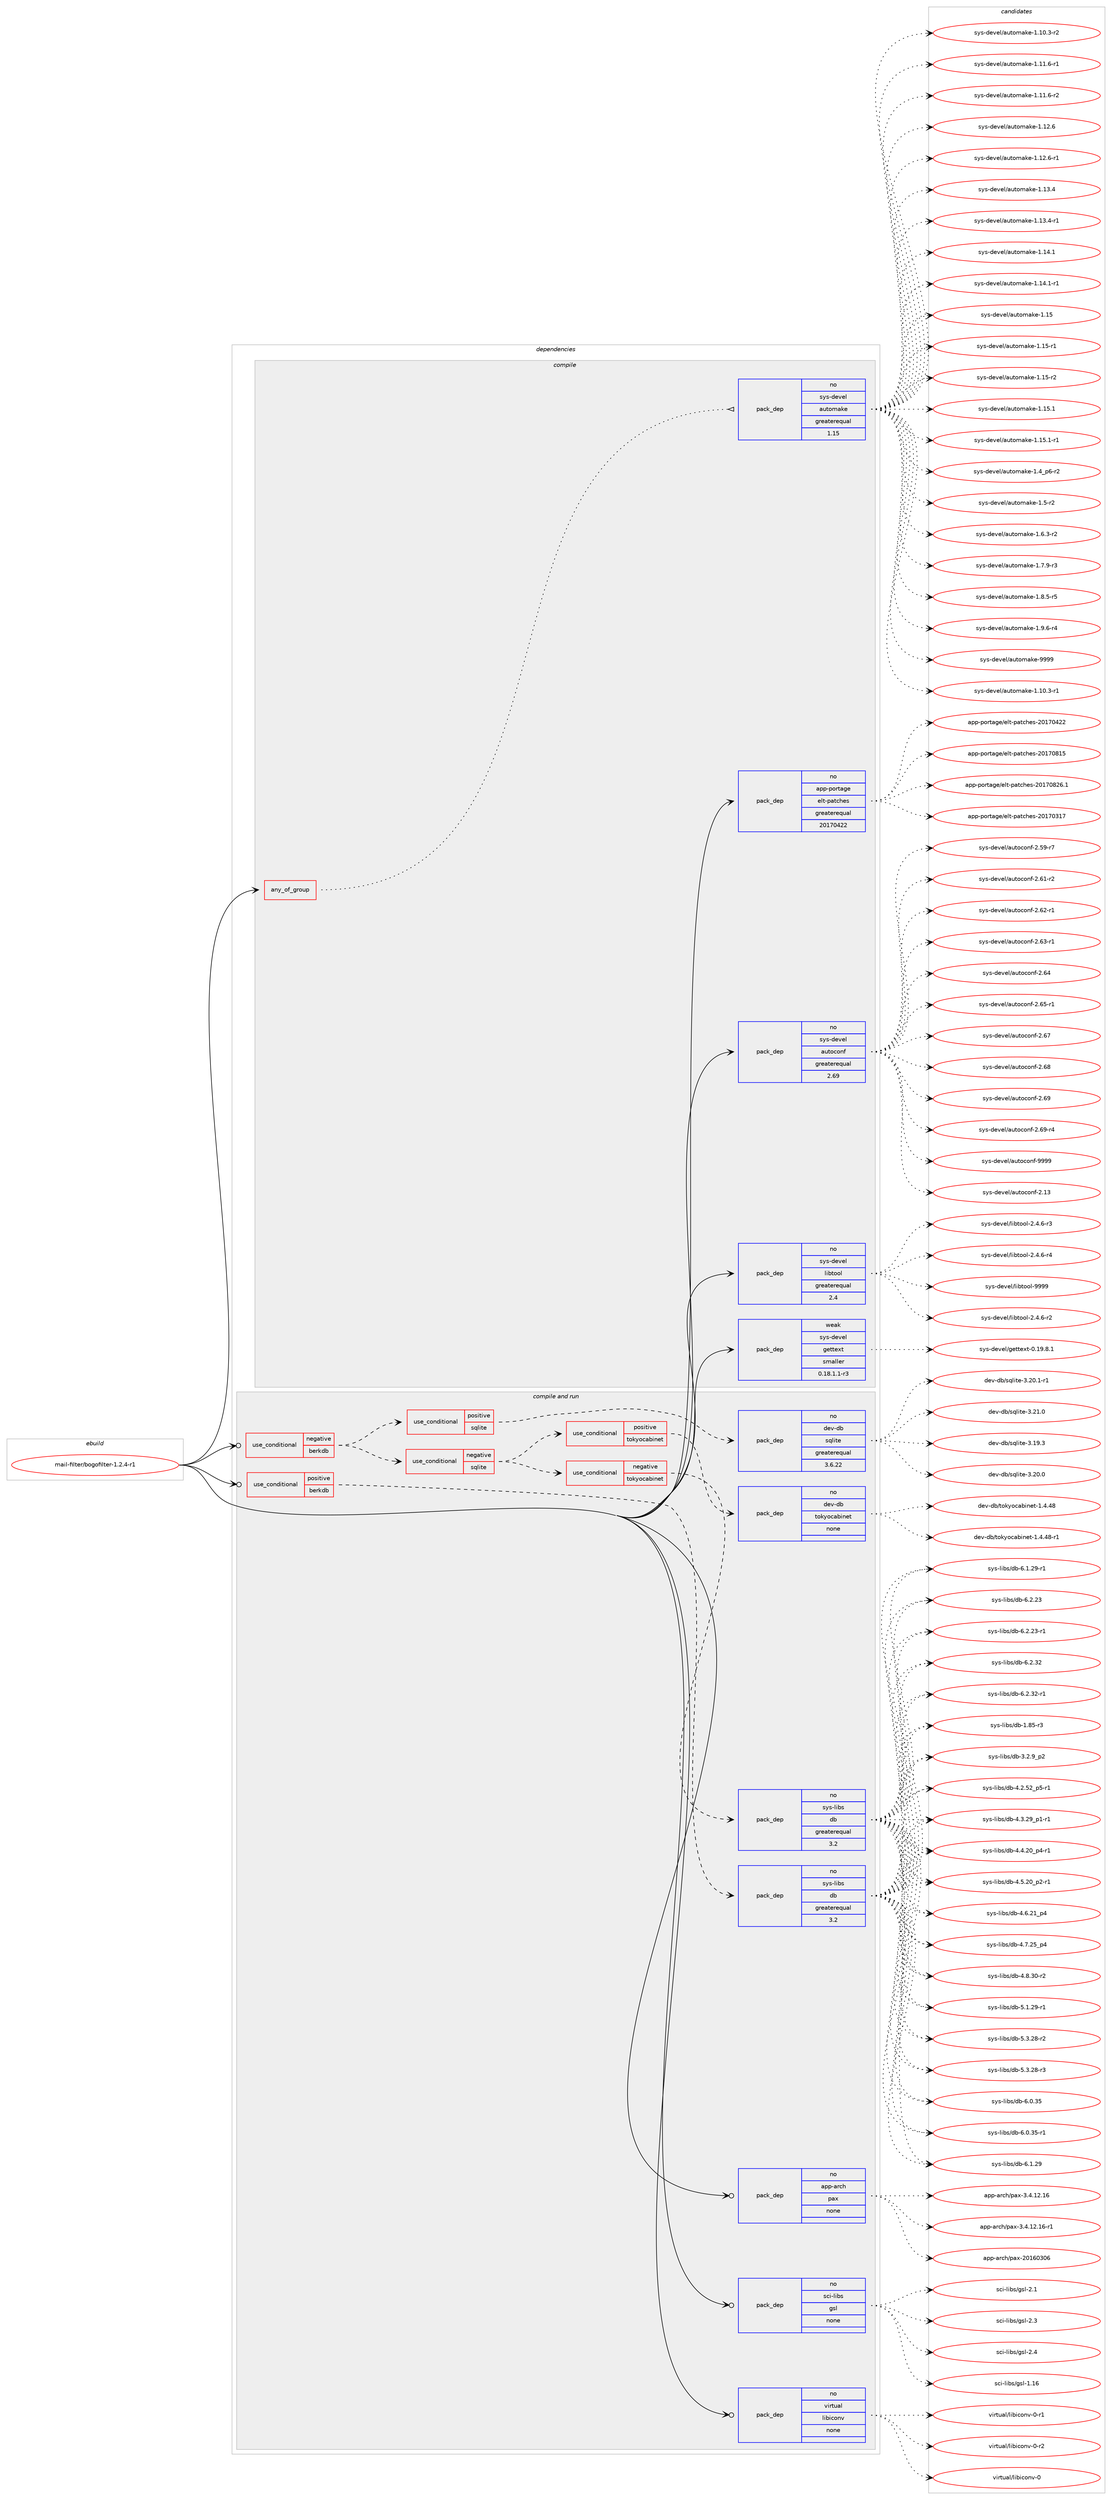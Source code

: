 digraph prolog {

# *************
# Graph options
# *************

newrank=true;
concentrate=true;
compound=true;
graph [rankdir=LR,fontname=Helvetica,fontsize=10,ranksep=1.5];#, ranksep=2.5, nodesep=0.2];
edge  [arrowhead=vee];
node  [fontname=Helvetica,fontsize=10];

# **********
# The ebuild
# **********

subgraph cluster_leftcol {
color=gray;
rank=same;
label=<<i>ebuild</i>>;
id [label="mail-filter/bogofilter-1.2.4-r1", color=red, width=4, href="../mail-filter/bogofilter-1.2.4-r1.svg"];
}

# ****************
# The dependencies
# ****************

subgraph cluster_midcol {
color=gray;
label=<<i>dependencies</i>>;
subgraph cluster_compile {
fillcolor="#eeeeee";
style=filled;
label=<<i>compile</i>>;
subgraph any5007 {
dependency342381 [label=<<TABLE BORDER="0" CELLBORDER="1" CELLSPACING="0" CELLPADDING="4"><TR><TD CELLPADDING="10">any_of_group</TD></TR></TABLE>>, shape=none, color=red];subgraph pack251775 {
dependency342382 [label=<<TABLE BORDER="0" CELLBORDER="1" CELLSPACING="0" CELLPADDING="4" WIDTH="220"><TR><TD ROWSPAN="6" CELLPADDING="30">pack_dep</TD></TR><TR><TD WIDTH="110">no</TD></TR><TR><TD>sys-devel</TD></TR><TR><TD>automake</TD></TR><TR><TD>greaterequal</TD></TR><TR><TD>1.15</TD></TR></TABLE>>, shape=none, color=blue];
}
dependency342381:e -> dependency342382:w [weight=20,style="dotted",arrowhead="oinv"];
}
id:e -> dependency342381:w [weight=20,style="solid",arrowhead="vee"];
subgraph pack251776 {
dependency342383 [label=<<TABLE BORDER="0" CELLBORDER="1" CELLSPACING="0" CELLPADDING="4" WIDTH="220"><TR><TD ROWSPAN="6" CELLPADDING="30">pack_dep</TD></TR><TR><TD WIDTH="110">no</TD></TR><TR><TD>app-portage</TD></TR><TR><TD>elt-patches</TD></TR><TR><TD>greaterequal</TD></TR><TR><TD>20170422</TD></TR></TABLE>>, shape=none, color=blue];
}
id:e -> dependency342383:w [weight=20,style="solid",arrowhead="vee"];
subgraph pack251777 {
dependency342384 [label=<<TABLE BORDER="0" CELLBORDER="1" CELLSPACING="0" CELLPADDING="4" WIDTH="220"><TR><TD ROWSPAN="6" CELLPADDING="30">pack_dep</TD></TR><TR><TD WIDTH="110">no</TD></TR><TR><TD>sys-devel</TD></TR><TR><TD>autoconf</TD></TR><TR><TD>greaterequal</TD></TR><TR><TD>2.69</TD></TR></TABLE>>, shape=none, color=blue];
}
id:e -> dependency342384:w [weight=20,style="solid",arrowhead="vee"];
subgraph pack251778 {
dependency342385 [label=<<TABLE BORDER="0" CELLBORDER="1" CELLSPACING="0" CELLPADDING="4" WIDTH="220"><TR><TD ROWSPAN="6" CELLPADDING="30">pack_dep</TD></TR><TR><TD WIDTH="110">no</TD></TR><TR><TD>sys-devel</TD></TR><TR><TD>libtool</TD></TR><TR><TD>greaterequal</TD></TR><TR><TD>2.4</TD></TR></TABLE>>, shape=none, color=blue];
}
id:e -> dependency342385:w [weight=20,style="solid",arrowhead="vee"];
subgraph pack251779 {
dependency342386 [label=<<TABLE BORDER="0" CELLBORDER="1" CELLSPACING="0" CELLPADDING="4" WIDTH="220"><TR><TD ROWSPAN="6" CELLPADDING="30">pack_dep</TD></TR><TR><TD WIDTH="110">weak</TD></TR><TR><TD>sys-devel</TD></TR><TR><TD>gettext</TD></TR><TR><TD>smaller</TD></TR><TR><TD>0.18.1.1-r3</TD></TR></TABLE>>, shape=none, color=blue];
}
id:e -> dependency342386:w [weight=20,style="solid",arrowhead="vee"];
}
subgraph cluster_compileandrun {
fillcolor="#eeeeee";
style=filled;
label=<<i>compile and run</i>>;
subgraph cond85498 {
dependency342387 [label=<<TABLE BORDER="0" CELLBORDER="1" CELLSPACING="0" CELLPADDING="4"><TR><TD ROWSPAN="3" CELLPADDING="10">use_conditional</TD></TR><TR><TD>negative</TD></TR><TR><TD>berkdb</TD></TR></TABLE>>, shape=none, color=red];
subgraph cond85499 {
dependency342388 [label=<<TABLE BORDER="0" CELLBORDER="1" CELLSPACING="0" CELLPADDING="4"><TR><TD ROWSPAN="3" CELLPADDING="10">use_conditional</TD></TR><TR><TD>positive</TD></TR><TR><TD>sqlite</TD></TR></TABLE>>, shape=none, color=red];
subgraph pack251780 {
dependency342389 [label=<<TABLE BORDER="0" CELLBORDER="1" CELLSPACING="0" CELLPADDING="4" WIDTH="220"><TR><TD ROWSPAN="6" CELLPADDING="30">pack_dep</TD></TR><TR><TD WIDTH="110">no</TD></TR><TR><TD>dev-db</TD></TR><TR><TD>sqlite</TD></TR><TR><TD>greaterequal</TD></TR><TR><TD>3.6.22</TD></TR></TABLE>>, shape=none, color=blue];
}
dependency342388:e -> dependency342389:w [weight=20,style="dashed",arrowhead="vee"];
}
dependency342387:e -> dependency342388:w [weight=20,style="dashed",arrowhead="vee"];
subgraph cond85500 {
dependency342390 [label=<<TABLE BORDER="0" CELLBORDER="1" CELLSPACING="0" CELLPADDING="4"><TR><TD ROWSPAN="3" CELLPADDING="10">use_conditional</TD></TR><TR><TD>negative</TD></TR><TR><TD>sqlite</TD></TR></TABLE>>, shape=none, color=red];
subgraph cond85501 {
dependency342391 [label=<<TABLE BORDER="0" CELLBORDER="1" CELLSPACING="0" CELLPADDING="4"><TR><TD ROWSPAN="3" CELLPADDING="10">use_conditional</TD></TR><TR><TD>positive</TD></TR><TR><TD>tokyocabinet</TD></TR></TABLE>>, shape=none, color=red];
subgraph pack251781 {
dependency342392 [label=<<TABLE BORDER="0" CELLBORDER="1" CELLSPACING="0" CELLPADDING="4" WIDTH="220"><TR><TD ROWSPAN="6" CELLPADDING="30">pack_dep</TD></TR><TR><TD WIDTH="110">no</TD></TR><TR><TD>dev-db</TD></TR><TR><TD>tokyocabinet</TD></TR><TR><TD>none</TD></TR><TR><TD></TD></TR></TABLE>>, shape=none, color=blue];
}
dependency342391:e -> dependency342392:w [weight=20,style="dashed",arrowhead="vee"];
}
dependency342390:e -> dependency342391:w [weight=20,style="dashed",arrowhead="vee"];
subgraph cond85502 {
dependency342393 [label=<<TABLE BORDER="0" CELLBORDER="1" CELLSPACING="0" CELLPADDING="4"><TR><TD ROWSPAN="3" CELLPADDING="10">use_conditional</TD></TR><TR><TD>negative</TD></TR><TR><TD>tokyocabinet</TD></TR></TABLE>>, shape=none, color=red];
subgraph pack251782 {
dependency342394 [label=<<TABLE BORDER="0" CELLBORDER="1" CELLSPACING="0" CELLPADDING="4" WIDTH="220"><TR><TD ROWSPAN="6" CELLPADDING="30">pack_dep</TD></TR><TR><TD WIDTH="110">no</TD></TR><TR><TD>sys-libs</TD></TR><TR><TD>db</TD></TR><TR><TD>greaterequal</TD></TR><TR><TD>3.2</TD></TR></TABLE>>, shape=none, color=blue];
}
dependency342393:e -> dependency342394:w [weight=20,style="dashed",arrowhead="vee"];
}
dependency342390:e -> dependency342393:w [weight=20,style="dashed",arrowhead="vee"];
}
dependency342387:e -> dependency342390:w [weight=20,style="dashed",arrowhead="vee"];
}
id:e -> dependency342387:w [weight=20,style="solid",arrowhead="odotvee"];
subgraph cond85503 {
dependency342395 [label=<<TABLE BORDER="0" CELLBORDER="1" CELLSPACING="0" CELLPADDING="4"><TR><TD ROWSPAN="3" CELLPADDING="10">use_conditional</TD></TR><TR><TD>positive</TD></TR><TR><TD>berkdb</TD></TR></TABLE>>, shape=none, color=red];
subgraph pack251783 {
dependency342396 [label=<<TABLE BORDER="0" CELLBORDER="1" CELLSPACING="0" CELLPADDING="4" WIDTH="220"><TR><TD ROWSPAN="6" CELLPADDING="30">pack_dep</TD></TR><TR><TD WIDTH="110">no</TD></TR><TR><TD>sys-libs</TD></TR><TR><TD>db</TD></TR><TR><TD>greaterequal</TD></TR><TR><TD>3.2</TD></TR></TABLE>>, shape=none, color=blue];
}
dependency342395:e -> dependency342396:w [weight=20,style="dashed",arrowhead="vee"];
}
id:e -> dependency342395:w [weight=20,style="solid",arrowhead="odotvee"];
subgraph pack251784 {
dependency342397 [label=<<TABLE BORDER="0" CELLBORDER="1" CELLSPACING="0" CELLPADDING="4" WIDTH="220"><TR><TD ROWSPAN="6" CELLPADDING="30">pack_dep</TD></TR><TR><TD WIDTH="110">no</TD></TR><TR><TD>app-arch</TD></TR><TR><TD>pax</TD></TR><TR><TD>none</TD></TR><TR><TD></TD></TR></TABLE>>, shape=none, color=blue];
}
id:e -> dependency342397:w [weight=20,style="solid",arrowhead="odotvee"];
subgraph pack251785 {
dependency342398 [label=<<TABLE BORDER="0" CELLBORDER="1" CELLSPACING="0" CELLPADDING="4" WIDTH="220"><TR><TD ROWSPAN="6" CELLPADDING="30">pack_dep</TD></TR><TR><TD WIDTH="110">no</TD></TR><TR><TD>sci-libs</TD></TR><TR><TD>gsl</TD></TR><TR><TD>none</TD></TR><TR><TD></TD></TR></TABLE>>, shape=none, color=blue];
}
id:e -> dependency342398:w [weight=20,style="solid",arrowhead="odotvee"];
subgraph pack251786 {
dependency342399 [label=<<TABLE BORDER="0" CELLBORDER="1" CELLSPACING="0" CELLPADDING="4" WIDTH="220"><TR><TD ROWSPAN="6" CELLPADDING="30">pack_dep</TD></TR><TR><TD WIDTH="110">no</TD></TR><TR><TD>virtual</TD></TR><TR><TD>libiconv</TD></TR><TR><TD>none</TD></TR><TR><TD></TD></TR></TABLE>>, shape=none, color=blue];
}
id:e -> dependency342399:w [weight=20,style="solid",arrowhead="odotvee"];
}
subgraph cluster_run {
fillcolor="#eeeeee";
style=filled;
label=<<i>run</i>>;
}
}

# **************
# The candidates
# **************

subgraph cluster_choices {
rank=same;
color=gray;
label=<<i>candidates</i>>;

subgraph choice251775 {
color=black;
nodesep=1;
choice11512111545100101118101108479711711611110997107101454946494846514511449 [label="sys-devel/automake-1.10.3-r1", color=red, width=4,href="../sys-devel/automake-1.10.3-r1.svg"];
choice11512111545100101118101108479711711611110997107101454946494846514511450 [label="sys-devel/automake-1.10.3-r2", color=red, width=4,href="../sys-devel/automake-1.10.3-r2.svg"];
choice11512111545100101118101108479711711611110997107101454946494946544511449 [label="sys-devel/automake-1.11.6-r1", color=red, width=4,href="../sys-devel/automake-1.11.6-r1.svg"];
choice11512111545100101118101108479711711611110997107101454946494946544511450 [label="sys-devel/automake-1.11.6-r2", color=red, width=4,href="../sys-devel/automake-1.11.6-r2.svg"];
choice1151211154510010111810110847971171161111099710710145494649504654 [label="sys-devel/automake-1.12.6", color=red, width=4,href="../sys-devel/automake-1.12.6.svg"];
choice11512111545100101118101108479711711611110997107101454946495046544511449 [label="sys-devel/automake-1.12.6-r1", color=red, width=4,href="../sys-devel/automake-1.12.6-r1.svg"];
choice1151211154510010111810110847971171161111099710710145494649514652 [label="sys-devel/automake-1.13.4", color=red, width=4,href="../sys-devel/automake-1.13.4.svg"];
choice11512111545100101118101108479711711611110997107101454946495146524511449 [label="sys-devel/automake-1.13.4-r1", color=red, width=4,href="../sys-devel/automake-1.13.4-r1.svg"];
choice1151211154510010111810110847971171161111099710710145494649524649 [label="sys-devel/automake-1.14.1", color=red, width=4,href="../sys-devel/automake-1.14.1.svg"];
choice11512111545100101118101108479711711611110997107101454946495246494511449 [label="sys-devel/automake-1.14.1-r1", color=red, width=4,href="../sys-devel/automake-1.14.1-r1.svg"];
choice115121115451001011181011084797117116111109971071014549464953 [label="sys-devel/automake-1.15", color=red, width=4,href="../sys-devel/automake-1.15.svg"];
choice1151211154510010111810110847971171161111099710710145494649534511449 [label="sys-devel/automake-1.15-r1", color=red, width=4,href="../sys-devel/automake-1.15-r1.svg"];
choice1151211154510010111810110847971171161111099710710145494649534511450 [label="sys-devel/automake-1.15-r2", color=red, width=4,href="../sys-devel/automake-1.15-r2.svg"];
choice1151211154510010111810110847971171161111099710710145494649534649 [label="sys-devel/automake-1.15.1", color=red, width=4,href="../sys-devel/automake-1.15.1.svg"];
choice11512111545100101118101108479711711611110997107101454946495346494511449 [label="sys-devel/automake-1.15.1-r1", color=red, width=4,href="../sys-devel/automake-1.15.1-r1.svg"];
choice115121115451001011181011084797117116111109971071014549465295112544511450 [label="sys-devel/automake-1.4_p6-r2", color=red, width=4,href="../sys-devel/automake-1.4_p6-r2.svg"];
choice11512111545100101118101108479711711611110997107101454946534511450 [label="sys-devel/automake-1.5-r2", color=red, width=4,href="../sys-devel/automake-1.5-r2.svg"];
choice115121115451001011181011084797117116111109971071014549465446514511450 [label="sys-devel/automake-1.6.3-r2", color=red, width=4,href="../sys-devel/automake-1.6.3-r2.svg"];
choice115121115451001011181011084797117116111109971071014549465546574511451 [label="sys-devel/automake-1.7.9-r3", color=red, width=4,href="../sys-devel/automake-1.7.9-r3.svg"];
choice115121115451001011181011084797117116111109971071014549465646534511453 [label="sys-devel/automake-1.8.5-r5", color=red, width=4,href="../sys-devel/automake-1.8.5-r5.svg"];
choice115121115451001011181011084797117116111109971071014549465746544511452 [label="sys-devel/automake-1.9.6-r4", color=red, width=4,href="../sys-devel/automake-1.9.6-r4.svg"];
choice115121115451001011181011084797117116111109971071014557575757 [label="sys-devel/automake-9999", color=red, width=4,href="../sys-devel/automake-9999.svg"];
dependency342382:e -> choice11512111545100101118101108479711711611110997107101454946494846514511449:w [style=dotted,weight="100"];
dependency342382:e -> choice11512111545100101118101108479711711611110997107101454946494846514511450:w [style=dotted,weight="100"];
dependency342382:e -> choice11512111545100101118101108479711711611110997107101454946494946544511449:w [style=dotted,weight="100"];
dependency342382:e -> choice11512111545100101118101108479711711611110997107101454946494946544511450:w [style=dotted,weight="100"];
dependency342382:e -> choice1151211154510010111810110847971171161111099710710145494649504654:w [style=dotted,weight="100"];
dependency342382:e -> choice11512111545100101118101108479711711611110997107101454946495046544511449:w [style=dotted,weight="100"];
dependency342382:e -> choice1151211154510010111810110847971171161111099710710145494649514652:w [style=dotted,weight="100"];
dependency342382:e -> choice11512111545100101118101108479711711611110997107101454946495146524511449:w [style=dotted,weight="100"];
dependency342382:e -> choice1151211154510010111810110847971171161111099710710145494649524649:w [style=dotted,weight="100"];
dependency342382:e -> choice11512111545100101118101108479711711611110997107101454946495246494511449:w [style=dotted,weight="100"];
dependency342382:e -> choice115121115451001011181011084797117116111109971071014549464953:w [style=dotted,weight="100"];
dependency342382:e -> choice1151211154510010111810110847971171161111099710710145494649534511449:w [style=dotted,weight="100"];
dependency342382:e -> choice1151211154510010111810110847971171161111099710710145494649534511450:w [style=dotted,weight="100"];
dependency342382:e -> choice1151211154510010111810110847971171161111099710710145494649534649:w [style=dotted,weight="100"];
dependency342382:e -> choice11512111545100101118101108479711711611110997107101454946495346494511449:w [style=dotted,weight="100"];
dependency342382:e -> choice115121115451001011181011084797117116111109971071014549465295112544511450:w [style=dotted,weight="100"];
dependency342382:e -> choice11512111545100101118101108479711711611110997107101454946534511450:w [style=dotted,weight="100"];
dependency342382:e -> choice115121115451001011181011084797117116111109971071014549465446514511450:w [style=dotted,weight="100"];
dependency342382:e -> choice115121115451001011181011084797117116111109971071014549465546574511451:w [style=dotted,weight="100"];
dependency342382:e -> choice115121115451001011181011084797117116111109971071014549465646534511453:w [style=dotted,weight="100"];
dependency342382:e -> choice115121115451001011181011084797117116111109971071014549465746544511452:w [style=dotted,weight="100"];
dependency342382:e -> choice115121115451001011181011084797117116111109971071014557575757:w [style=dotted,weight="100"];
}
subgraph choice251776 {
color=black;
nodesep=1;
choice97112112451121111141169710310147101108116451129711699104101115455048495548514955 [label="app-portage/elt-patches-20170317", color=red, width=4,href="../app-portage/elt-patches-20170317.svg"];
choice97112112451121111141169710310147101108116451129711699104101115455048495548525050 [label="app-portage/elt-patches-20170422", color=red, width=4,href="../app-portage/elt-patches-20170422.svg"];
choice97112112451121111141169710310147101108116451129711699104101115455048495548564953 [label="app-portage/elt-patches-20170815", color=red, width=4,href="../app-portage/elt-patches-20170815.svg"];
choice971121124511211111411697103101471011081164511297116991041011154550484955485650544649 [label="app-portage/elt-patches-20170826.1", color=red, width=4,href="../app-portage/elt-patches-20170826.1.svg"];
dependency342383:e -> choice97112112451121111141169710310147101108116451129711699104101115455048495548514955:w [style=dotted,weight="100"];
dependency342383:e -> choice97112112451121111141169710310147101108116451129711699104101115455048495548525050:w [style=dotted,weight="100"];
dependency342383:e -> choice97112112451121111141169710310147101108116451129711699104101115455048495548564953:w [style=dotted,weight="100"];
dependency342383:e -> choice971121124511211111411697103101471011081164511297116991041011154550484955485650544649:w [style=dotted,weight="100"];
}
subgraph choice251777 {
color=black;
nodesep=1;
choice115121115451001011181011084797117116111991111101024550464951 [label="sys-devel/autoconf-2.13", color=red, width=4,href="../sys-devel/autoconf-2.13.svg"];
choice1151211154510010111810110847971171161119911111010245504653574511455 [label="sys-devel/autoconf-2.59-r7", color=red, width=4,href="../sys-devel/autoconf-2.59-r7.svg"];
choice1151211154510010111810110847971171161119911111010245504654494511450 [label="sys-devel/autoconf-2.61-r2", color=red, width=4,href="../sys-devel/autoconf-2.61-r2.svg"];
choice1151211154510010111810110847971171161119911111010245504654504511449 [label="sys-devel/autoconf-2.62-r1", color=red, width=4,href="../sys-devel/autoconf-2.62-r1.svg"];
choice1151211154510010111810110847971171161119911111010245504654514511449 [label="sys-devel/autoconf-2.63-r1", color=red, width=4,href="../sys-devel/autoconf-2.63-r1.svg"];
choice115121115451001011181011084797117116111991111101024550465452 [label="sys-devel/autoconf-2.64", color=red, width=4,href="../sys-devel/autoconf-2.64.svg"];
choice1151211154510010111810110847971171161119911111010245504654534511449 [label="sys-devel/autoconf-2.65-r1", color=red, width=4,href="../sys-devel/autoconf-2.65-r1.svg"];
choice115121115451001011181011084797117116111991111101024550465455 [label="sys-devel/autoconf-2.67", color=red, width=4,href="../sys-devel/autoconf-2.67.svg"];
choice115121115451001011181011084797117116111991111101024550465456 [label="sys-devel/autoconf-2.68", color=red, width=4,href="../sys-devel/autoconf-2.68.svg"];
choice115121115451001011181011084797117116111991111101024550465457 [label="sys-devel/autoconf-2.69", color=red, width=4,href="../sys-devel/autoconf-2.69.svg"];
choice1151211154510010111810110847971171161119911111010245504654574511452 [label="sys-devel/autoconf-2.69-r4", color=red, width=4,href="../sys-devel/autoconf-2.69-r4.svg"];
choice115121115451001011181011084797117116111991111101024557575757 [label="sys-devel/autoconf-9999", color=red, width=4,href="../sys-devel/autoconf-9999.svg"];
dependency342384:e -> choice115121115451001011181011084797117116111991111101024550464951:w [style=dotted,weight="100"];
dependency342384:e -> choice1151211154510010111810110847971171161119911111010245504653574511455:w [style=dotted,weight="100"];
dependency342384:e -> choice1151211154510010111810110847971171161119911111010245504654494511450:w [style=dotted,weight="100"];
dependency342384:e -> choice1151211154510010111810110847971171161119911111010245504654504511449:w [style=dotted,weight="100"];
dependency342384:e -> choice1151211154510010111810110847971171161119911111010245504654514511449:w [style=dotted,weight="100"];
dependency342384:e -> choice115121115451001011181011084797117116111991111101024550465452:w [style=dotted,weight="100"];
dependency342384:e -> choice1151211154510010111810110847971171161119911111010245504654534511449:w [style=dotted,weight="100"];
dependency342384:e -> choice115121115451001011181011084797117116111991111101024550465455:w [style=dotted,weight="100"];
dependency342384:e -> choice115121115451001011181011084797117116111991111101024550465456:w [style=dotted,weight="100"];
dependency342384:e -> choice115121115451001011181011084797117116111991111101024550465457:w [style=dotted,weight="100"];
dependency342384:e -> choice1151211154510010111810110847971171161119911111010245504654574511452:w [style=dotted,weight="100"];
dependency342384:e -> choice115121115451001011181011084797117116111991111101024557575757:w [style=dotted,weight="100"];
}
subgraph choice251778 {
color=black;
nodesep=1;
choice1151211154510010111810110847108105981161111111084550465246544511450 [label="sys-devel/libtool-2.4.6-r2", color=red, width=4,href="../sys-devel/libtool-2.4.6-r2.svg"];
choice1151211154510010111810110847108105981161111111084550465246544511451 [label="sys-devel/libtool-2.4.6-r3", color=red, width=4,href="../sys-devel/libtool-2.4.6-r3.svg"];
choice1151211154510010111810110847108105981161111111084550465246544511452 [label="sys-devel/libtool-2.4.6-r4", color=red, width=4,href="../sys-devel/libtool-2.4.6-r4.svg"];
choice1151211154510010111810110847108105981161111111084557575757 [label="sys-devel/libtool-9999", color=red, width=4,href="../sys-devel/libtool-9999.svg"];
dependency342385:e -> choice1151211154510010111810110847108105981161111111084550465246544511450:w [style=dotted,weight="100"];
dependency342385:e -> choice1151211154510010111810110847108105981161111111084550465246544511451:w [style=dotted,weight="100"];
dependency342385:e -> choice1151211154510010111810110847108105981161111111084550465246544511452:w [style=dotted,weight="100"];
dependency342385:e -> choice1151211154510010111810110847108105981161111111084557575757:w [style=dotted,weight="100"];
}
subgraph choice251779 {
color=black;
nodesep=1;
choice1151211154510010111810110847103101116116101120116454846495746564649 [label="sys-devel/gettext-0.19.8.1", color=red, width=4,href="../sys-devel/gettext-0.19.8.1.svg"];
dependency342386:e -> choice1151211154510010111810110847103101116116101120116454846495746564649:w [style=dotted,weight="100"];
}
subgraph choice251780 {
color=black;
nodesep=1;
choice10010111845100984711511310810511610145514649574651 [label="dev-db/sqlite-3.19.3", color=red, width=4,href="../dev-db/sqlite-3.19.3.svg"];
choice10010111845100984711511310810511610145514650484648 [label="dev-db/sqlite-3.20.0", color=red, width=4,href="../dev-db/sqlite-3.20.0.svg"];
choice100101118451009847115113108105116101455146504846494511449 [label="dev-db/sqlite-3.20.1-r1", color=red, width=4,href="../dev-db/sqlite-3.20.1-r1.svg"];
choice10010111845100984711511310810511610145514650494648 [label="dev-db/sqlite-3.21.0", color=red, width=4,href="../dev-db/sqlite-3.21.0.svg"];
dependency342389:e -> choice10010111845100984711511310810511610145514649574651:w [style=dotted,weight="100"];
dependency342389:e -> choice10010111845100984711511310810511610145514650484648:w [style=dotted,weight="100"];
dependency342389:e -> choice100101118451009847115113108105116101455146504846494511449:w [style=dotted,weight="100"];
dependency342389:e -> choice10010111845100984711511310810511610145514650494648:w [style=dotted,weight="100"];
}
subgraph choice251781 {
color=black;
nodesep=1;
choice10010111845100984711611110712111199979810511010111645494652465256 [label="dev-db/tokyocabinet-1.4.48", color=red, width=4,href="../dev-db/tokyocabinet-1.4.48.svg"];
choice100101118451009847116111107121111999798105110101116454946524652564511449 [label="dev-db/tokyocabinet-1.4.48-r1", color=red, width=4,href="../dev-db/tokyocabinet-1.4.48-r1.svg"];
dependency342392:e -> choice10010111845100984711611110712111199979810511010111645494652465256:w [style=dotted,weight="100"];
dependency342392:e -> choice100101118451009847116111107121111999798105110101116454946524652564511449:w [style=dotted,weight="100"];
}
subgraph choice251782 {
color=black;
nodesep=1;
choice1151211154510810598115471009845494656534511451 [label="sys-libs/db-1.85-r3", color=red, width=4,href="../sys-libs/db-1.85-r3.svg"];
choice115121115451081059811547100984551465046579511250 [label="sys-libs/db-3.2.9_p2", color=red, width=4,href="../sys-libs/db-3.2.9_p2.svg"];
choice115121115451081059811547100984552465046535095112534511449 [label="sys-libs/db-4.2.52_p5-r1", color=red, width=4,href="../sys-libs/db-4.2.52_p5-r1.svg"];
choice115121115451081059811547100984552465146505795112494511449 [label="sys-libs/db-4.3.29_p1-r1", color=red, width=4,href="../sys-libs/db-4.3.29_p1-r1.svg"];
choice115121115451081059811547100984552465246504895112524511449 [label="sys-libs/db-4.4.20_p4-r1", color=red, width=4,href="../sys-libs/db-4.4.20_p4-r1.svg"];
choice115121115451081059811547100984552465346504895112504511449 [label="sys-libs/db-4.5.20_p2-r1", color=red, width=4,href="../sys-libs/db-4.5.20_p2-r1.svg"];
choice11512111545108105981154710098455246544650499511252 [label="sys-libs/db-4.6.21_p4", color=red, width=4,href="../sys-libs/db-4.6.21_p4.svg"];
choice11512111545108105981154710098455246554650539511252 [label="sys-libs/db-4.7.25_p4", color=red, width=4,href="../sys-libs/db-4.7.25_p4.svg"];
choice11512111545108105981154710098455246564651484511450 [label="sys-libs/db-4.8.30-r2", color=red, width=4,href="../sys-libs/db-4.8.30-r2.svg"];
choice11512111545108105981154710098455346494650574511449 [label="sys-libs/db-5.1.29-r1", color=red, width=4,href="../sys-libs/db-5.1.29-r1.svg"];
choice11512111545108105981154710098455346514650564511450 [label="sys-libs/db-5.3.28-r2", color=red, width=4,href="../sys-libs/db-5.3.28-r2.svg"];
choice11512111545108105981154710098455346514650564511451 [label="sys-libs/db-5.3.28-r3", color=red, width=4,href="../sys-libs/db-5.3.28-r3.svg"];
choice1151211154510810598115471009845544648465153 [label="sys-libs/db-6.0.35", color=red, width=4,href="../sys-libs/db-6.0.35.svg"];
choice11512111545108105981154710098455446484651534511449 [label="sys-libs/db-6.0.35-r1", color=red, width=4,href="../sys-libs/db-6.0.35-r1.svg"];
choice1151211154510810598115471009845544649465057 [label="sys-libs/db-6.1.29", color=red, width=4,href="../sys-libs/db-6.1.29.svg"];
choice11512111545108105981154710098455446494650574511449 [label="sys-libs/db-6.1.29-r1", color=red, width=4,href="../sys-libs/db-6.1.29-r1.svg"];
choice1151211154510810598115471009845544650465051 [label="sys-libs/db-6.2.23", color=red, width=4,href="../sys-libs/db-6.2.23.svg"];
choice11512111545108105981154710098455446504650514511449 [label="sys-libs/db-6.2.23-r1", color=red, width=4,href="../sys-libs/db-6.2.23-r1.svg"];
choice1151211154510810598115471009845544650465150 [label="sys-libs/db-6.2.32", color=red, width=4,href="../sys-libs/db-6.2.32.svg"];
choice11512111545108105981154710098455446504651504511449 [label="sys-libs/db-6.2.32-r1", color=red, width=4,href="../sys-libs/db-6.2.32-r1.svg"];
dependency342394:e -> choice1151211154510810598115471009845494656534511451:w [style=dotted,weight="100"];
dependency342394:e -> choice115121115451081059811547100984551465046579511250:w [style=dotted,weight="100"];
dependency342394:e -> choice115121115451081059811547100984552465046535095112534511449:w [style=dotted,weight="100"];
dependency342394:e -> choice115121115451081059811547100984552465146505795112494511449:w [style=dotted,weight="100"];
dependency342394:e -> choice115121115451081059811547100984552465246504895112524511449:w [style=dotted,weight="100"];
dependency342394:e -> choice115121115451081059811547100984552465346504895112504511449:w [style=dotted,weight="100"];
dependency342394:e -> choice11512111545108105981154710098455246544650499511252:w [style=dotted,weight="100"];
dependency342394:e -> choice11512111545108105981154710098455246554650539511252:w [style=dotted,weight="100"];
dependency342394:e -> choice11512111545108105981154710098455246564651484511450:w [style=dotted,weight="100"];
dependency342394:e -> choice11512111545108105981154710098455346494650574511449:w [style=dotted,weight="100"];
dependency342394:e -> choice11512111545108105981154710098455346514650564511450:w [style=dotted,weight="100"];
dependency342394:e -> choice11512111545108105981154710098455346514650564511451:w [style=dotted,weight="100"];
dependency342394:e -> choice1151211154510810598115471009845544648465153:w [style=dotted,weight="100"];
dependency342394:e -> choice11512111545108105981154710098455446484651534511449:w [style=dotted,weight="100"];
dependency342394:e -> choice1151211154510810598115471009845544649465057:w [style=dotted,weight="100"];
dependency342394:e -> choice11512111545108105981154710098455446494650574511449:w [style=dotted,weight="100"];
dependency342394:e -> choice1151211154510810598115471009845544650465051:w [style=dotted,weight="100"];
dependency342394:e -> choice11512111545108105981154710098455446504650514511449:w [style=dotted,weight="100"];
dependency342394:e -> choice1151211154510810598115471009845544650465150:w [style=dotted,weight="100"];
dependency342394:e -> choice11512111545108105981154710098455446504651504511449:w [style=dotted,weight="100"];
}
subgraph choice251783 {
color=black;
nodesep=1;
choice1151211154510810598115471009845494656534511451 [label="sys-libs/db-1.85-r3", color=red, width=4,href="../sys-libs/db-1.85-r3.svg"];
choice115121115451081059811547100984551465046579511250 [label="sys-libs/db-3.2.9_p2", color=red, width=4,href="../sys-libs/db-3.2.9_p2.svg"];
choice115121115451081059811547100984552465046535095112534511449 [label="sys-libs/db-4.2.52_p5-r1", color=red, width=4,href="../sys-libs/db-4.2.52_p5-r1.svg"];
choice115121115451081059811547100984552465146505795112494511449 [label="sys-libs/db-4.3.29_p1-r1", color=red, width=4,href="../sys-libs/db-4.3.29_p1-r1.svg"];
choice115121115451081059811547100984552465246504895112524511449 [label="sys-libs/db-4.4.20_p4-r1", color=red, width=4,href="../sys-libs/db-4.4.20_p4-r1.svg"];
choice115121115451081059811547100984552465346504895112504511449 [label="sys-libs/db-4.5.20_p2-r1", color=red, width=4,href="../sys-libs/db-4.5.20_p2-r1.svg"];
choice11512111545108105981154710098455246544650499511252 [label="sys-libs/db-4.6.21_p4", color=red, width=4,href="../sys-libs/db-4.6.21_p4.svg"];
choice11512111545108105981154710098455246554650539511252 [label="sys-libs/db-4.7.25_p4", color=red, width=4,href="../sys-libs/db-4.7.25_p4.svg"];
choice11512111545108105981154710098455246564651484511450 [label="sys-libs/db-4.8.30-r2", color=red, width=4,href="../sys-libs/db-4.8.30-r2.svg"];
choice11512111545108105981154710098455346494650574511449 [label="sys-libs/db-5.1.29-r1", color=red, width=4,href="../sys-libs/db-5.1.29-r1.svg"];
choice11512111545108105981154710098455346514650564511450 [label="sys-libs/db-5.3.28-r2", color=red, width=4,href="../sys-libs/db-5.3.28-r2.svg"];
choice11512111545108105981154710098455346514650564511451 [label="sys-libs/db-5.3.28-r3", color=red, width=4,href="../sys-libs/db-5.3.28-r3.svg"];
choice1151211154510810598115471009845544648465153 [label="sys-libs/db-6.0.35", color=red, width=4,href="../sys-libs/db-6.0.35.svg"];
choice11512111545108105981154710098455446484651534511449 [label="sys-libs/db-6.0.35-r1", color=red, width=4,href="../sys-libs/db-6.0.35-r1.svg"];
choice1151211154510810598115471009845544649465057 [label="sys-libs/db-6.1.29", color=red, width=4,href="../sys-libs/db-6.1.29.svg"];
choice11512111545108105981154710098455446494650574511449 [label="sys-libs/db-6.1.29-r1", color=red, width=4,href="../sys-libs/db-6.1.29-r1.svg"];
choice1151211154510810598115471009845544650465051 [label="sys-libs/db-6.2.23", color=red, width=4,href="../sys-libs/db-6.2.23.svg"];
choice11512111545108105981154710098455446504650514511449 [label="sys-libs/db-6.2.23-r1", color=red, width=4,href="../sys-libs/db-6.2.23-r1.svg"];
choice1151211154510810598115471009845544650465150 [label="sys-libs/db-6.2.32", color=red, width=4,href="../sys-libs/db-6.2.32.svg"];
choice11512111545108105981154710098455446504651504511449 [label="sys-libs/db-6.2.32-r1", color=red, width=4,href="../sys-libs/db-6.2.32-r1.svg"];
dependency342396:e -> choice1151211154510810598115471009845494656534511451:w [style=dotted,weight="100"];
dependency342396:e -> choice115121115451081059811547100984551465046579511250:w [style=dotted,weight="100"];
dependency342396:e -> choice115121115451081059811547100984552465046535095112534511449:w [style=dotted,weight="100"];
dependency342396:e -> choice115121115451081059811547100984552465146505795112494511449:w [style=dotted,weight="100"];
dependency342396:e -> choice115121115451081059811547100984552465246504895112524511449:w [style=dotted,weight="100"];
dependency342396:e -> choice115121115451081059811547100984552465346504895112504511449:w [style=dotted,weight="100"];
dependency342396:e -> choice11512111545108105981154710098455246544650499511252:w [style=dotted,weight="100"];
dependency342396:e -> choice11512111545108105981154710098455246554650539511252:w [style=dotted,weight="100"];
dependency342396:e -> choice11512111545108105981154710098455246564651484511450:w [style=dotted,weight="100"];
dependency342396:e -> choice11512111545108105981154710098455346494650574511449:w [style=dotted,weight="100"];
dependency342396:e -> choice11512111545108105981154710098455346514650564511450:w [style=dotted,weight="100"];
dependency342396:e -> choice11512111545108105981154710098455346514650564511451:w [style=dotted,weight="100"];
dependency342396:e -> choice1151211154510810598115471009845544648465153:w [style=dotted,weight="100"];
dependency342396:e -> choice11512111545108105981154710098455446484651534511449:w [style=dotted,weight="100"];
dependency342396:e -> choice1151211154510810598115471009845544649465057:w [style=dotted,weight="100"];
dependency342396:e -> choice11512111545108105981154710098455446494650574511449:w [style=dotted,weight="100"];
dependency342396:e -> choice1151211154510810598115471009845544650465051:w [style=dotted,weight="100"];
dependency342396:e -> choice11512111545108105981154710098455446504650514511449:w [style=dotted,weight="100"];
dependency342396:e -> choice1151211154510810598115471009845544650465150:w [style=dotted,weight="100"];
dependency342396:e -> choice11512111545108105981154710098455446504651504511449:w [style=dotted,weight="100"];
}
subgraph choice251784 {
color=black;
nodesep=1;
choice971121124597114991044711297120455048495448514854 [label="app-arch/pax-20160306", color=red, width=4,href="../app-arch/pax-20160306.svg"];
choice97112112459711499104471129712045514652464950464954 [label="app-arch/pax-3.4.12.16", color=red, width=4,href="../app-arch/pax-3.4.12.16.svg"];
choice971121124597114991044711297120455146524649504649544511449 [label="app-arch/pax-3.4.12.16-r1", color=red, width=4,href="../app-arch/pax-3.4.12.16-r1.svg"];
dependency342397:e -> choice971121124597114991044711297120455048495448514854:w [style=dotted,weight="100"];
dependency342397:e -> choice97112112459711499104471129712045514652464950464954:w [style=dotted,weight="100"];
dependency342397:e -> choice971121124597114991044711297120455146524649504649544511449:w [style=dotted,weight="100"];
}
subgraph choice251785 {
color=black;
nodesep=1;
choice115991054510810598115471031151084549464954 [label="sci-libs/gsl-1.16", color=red, width=4,href="../sci-libs/gsl-1.16.svg"];
choice1159910545108105981154710311510845504649 [label="sci-libs/gsl-2.1", color=red, width=4,href="../sci-libs/gsl-2.1.svg"];
choice1159910545108105981154710311510845504651 [label="sci-libs/gsl-2.3", color=red, width=4,href="../sci-libs/gsl-2.3.svg"];
choice1159910545108105981154710311510845504652 [label="sci-libs/gsl-2.4", color=red, width=4,href="../sci-libs/gsl-2.4.svg"];
dependency342398:e -> choice115991054510810598115471031151084549464954:w [style=dotted,weight="100"];
dependency342398:e -> choice1159910545108105981154710311510845504649:w [style=dotted,weight="100"];
dependency342398:e -> choice1159910545108105981154710311510845504651:w [style=dotted,weight="100"];
dependency342398:e -> choice1159910545108105981154710311510845504652:w [style=dotted,weight="100"];
}
subgraph choice251786 {
color=black;
nodesep=1;
choice118105114116117971084710810598105991111101184548 [label="virtual/libiconv-0", color=red, width=4,href="../virtual/libiconv-0.svg"];
choice1181051141161179710847108105981059911111011845484511449 [label="virtual/libiconv-0-r1", color=red, width=4,href="../virtual/libiconv-0-r1.svg"];
choice1181051141161179710847108105981059911111011845484511450 [label="virtual/libiconv-0-r2", color=red, width=4,href="../virtual/libiconv-0-r2.svg"];
dependency342399:e -> choice118105114116117971084710810598105991111101184548:w [style=dotted,weight="100"];
dependency342399:e -> choice1181051141161179710847108105981059911111011845484511449:w [style=dotted,weight="100"];
dependency342399:e -> choice1181051141161179710847108105981059911111011845484511450:w [style=dotted,weight="100"];
}
}

}
